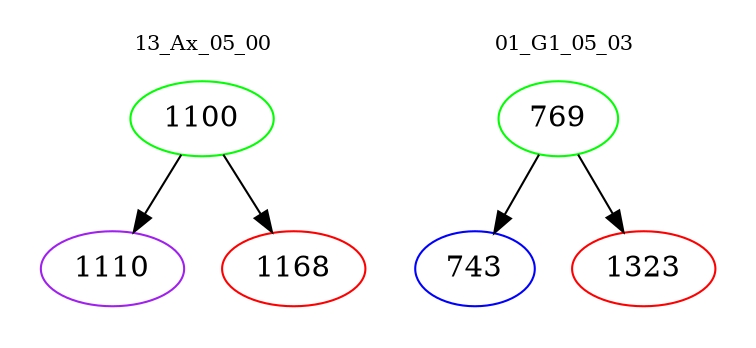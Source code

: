 digraph{
subgraph cluster_0 {
color = white
label = "13_Ax_05_00";
fontsize=10;
T0_1100 [label="1100", color="green"]
T0_1100 -> T0_1110 [color="black"]
T0_1110 [label="1110", color="purple"]
T0_1100 -> T0_1168 [color="black"]
T0_1168 [label="1168", color="red"]
}
subgraph cluster_1 {
color = white
label = "01_G1_05_03";
fontsize=10;
T1_769 [label="769", color="green"]
T1_769 -> T1_743 [color="black"]
T1_743 [label="743", color="blue"]
T1_769 -> T1_1323 [color="black"]
T1_1323 [label="1323", color="red"]
}
}
